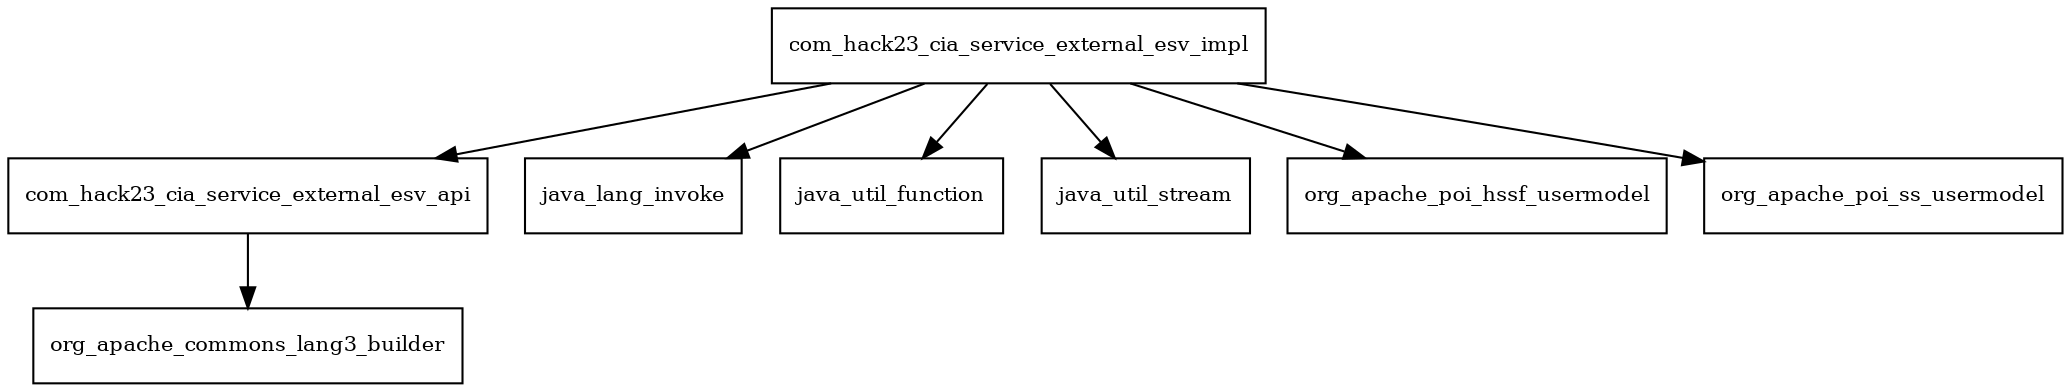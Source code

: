 digraph service_external_esv_2017_5_18_SNAPSHOT_package_dependencies {
  node [shape = box, fontsize=10.0];
  com_hack23_cia_service_external_esv_api -> org_apache_commons_lang3_builder;
  com_hack23_cia_service_external_esv_impl -> com_hack23_cia_service_external_esv_api;
  com_hack23_cia_service_external_esv_impl -> java_lang_invoke;
  com_hack23_cia_service_external_esv_impl -> java_util_function;
  com_hack23_cia_service_external_esv_impl -> java_util_stream;
  com_hack23_cia_service_external_esv_impl -> org_apache_poi_hssf_usermodel;
  com_hack23_cia_service_external_esv_impl -> org_apache_poi_ss_usermodel;
}

